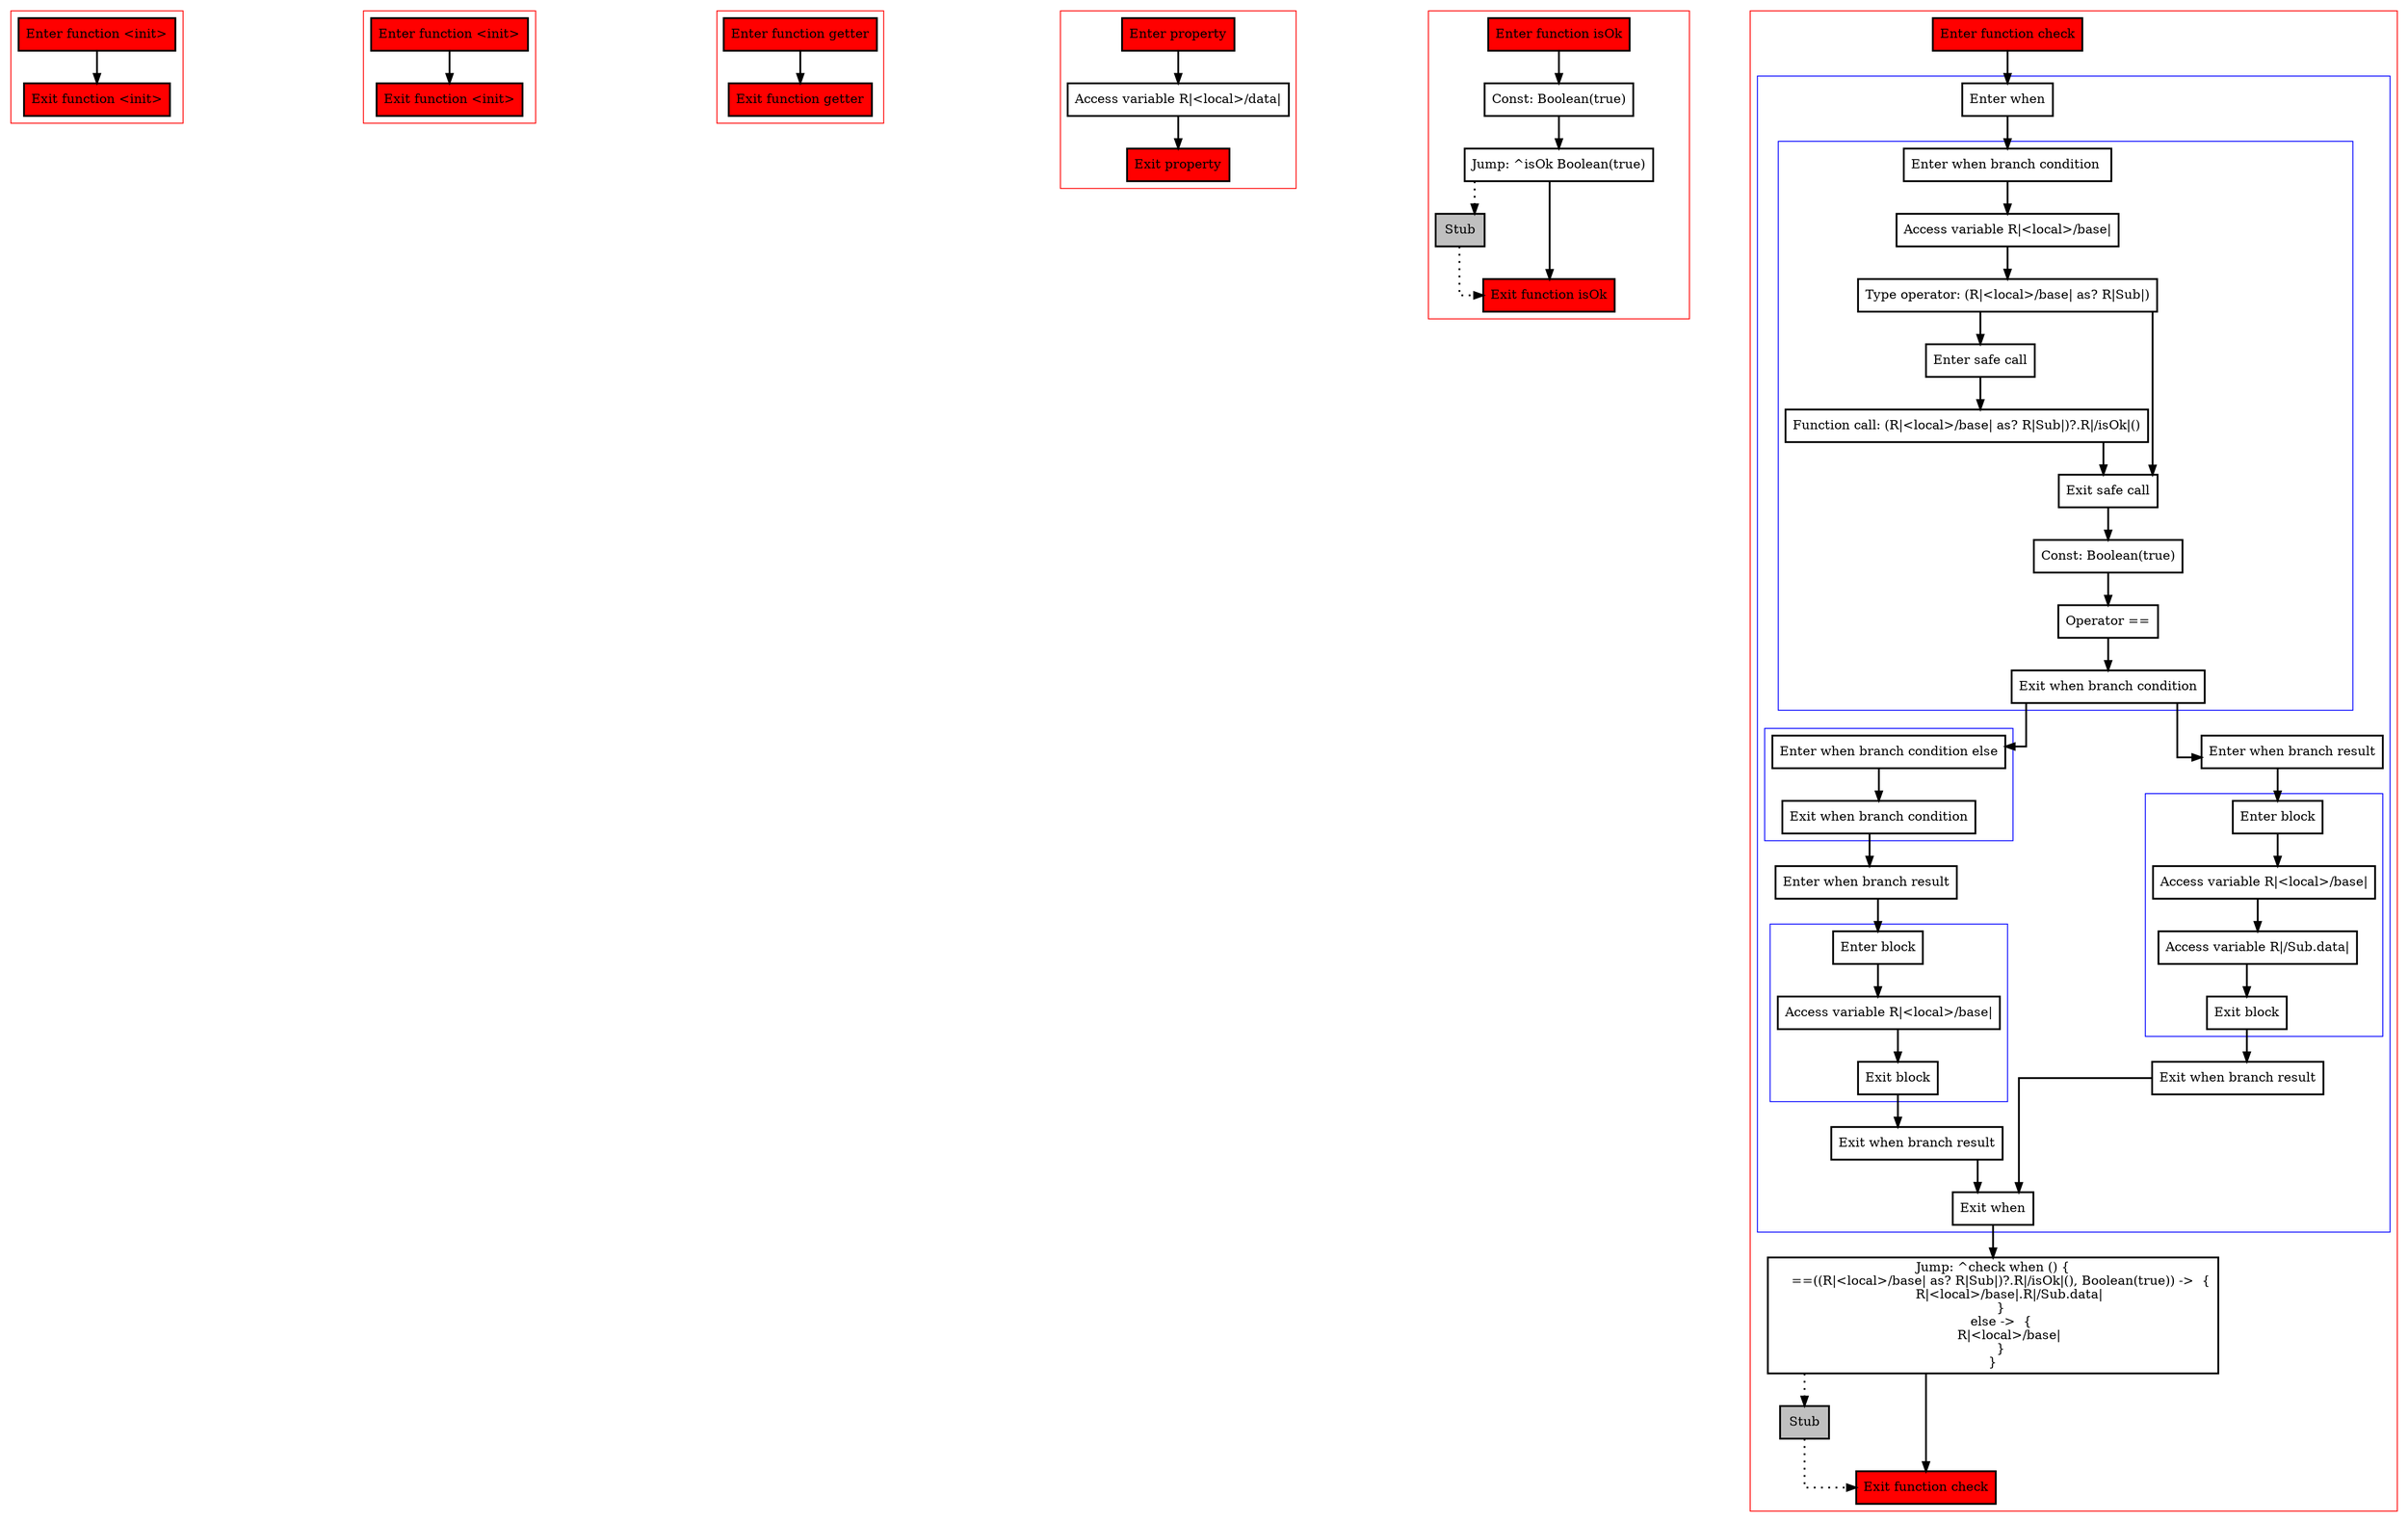 digraph functionCallBound_kt {
    graph [splines=ortho nodesep=3]
    node [shape=box penwidth=2]
    edge [penwidth=2]

    subgraph cluster_0 {
        color=red
        0 [label="Enter function <init>" style="filled" fillcolor=red];
        1 [label="Exit function <init>" style="filled" fillcolor=red];
    }

    0 -> {1};

    subgraph cluster_1 {
        color=red
        2 [label="Enter function <init>" style="filled" fillcolor=red];
        3 [label="Exit function <init>" style="filled" fillcolor=red];
    }

    2 -> {3};

    subgraph cluster_2 {
        color=red
        4 [label="Enter function getter" style="filled" fillcolor=red];
        5 [label="Exit function getter" style="filled" fillcolor=red];
    }

    4 -> {5};

    subgraph cluster_3 {
        color=red
        6 [label="Enter property" style="filled" fillcolor=red];
        7 [label="Access variable R|<local>/data|"];
        8 [label="Exit property" style="filled" fillcolor=red];
    }

    6 -> {7};
    7 -> {8};

    subgraph cluster_4 {
        color=red
        9 [label="Enter function isOk" style="filled" fillcolor=red];
        10 [label="Const: Boolean(true)"];
        11 [label="Jump: ^isOk Boolean(true)"];
        12 [label="Stub" style="filled" fillcolor=gray];
        13 [label="Exit function isOk" style="filled" fillcolor=red];
    }

    9 -> {10};
    10 -> {11};
    11 -> {13};
    11 -> {12} [style=dotted];
    12 -> {13} [style=dotted];

    subgraph cluster_5 {
        color=red
        14 [label="Enter function check" style="filled" fillcolor=red];
        subgraph cluster_6 {
            color=blue
            15 [label="Enter when"];
            subgraph cluster_7 {
                color=blue
                16 [label="Enter when branch condition "];
                17 [label="Access variable R|<local>/base|"];
                18 [label="Type operator: (R|<local>/base| as? R|Sub|)"];
                19 [label="Enter safe call"];
                20 [label="Function call: (R|<local>/base| as? R|Sub|)?.R|/isOk|()"];
                21 [label="Exit safe call"];
                22 [label="Const: Boolean(true)"];
                23 [label="Operator =="];
                24 [label="Exit when branch condition"];
            }
            subgraph cluster_8 {
                color=blue
                25 [label="Enter when branch condition else"];
                26 [label="Exit when branch condition"];
            }
            27 [label="Enter when branch result"];
            subgraph cluster_9 {
                color=blue
                28 [label="Enter block"];
                29 [label="Access variable R|<local>/base|"];
                30 [label="Exit block"];
            }
            31 [label="Exit when branch result"];
            32 [label="Enter when branch result"];
            subgraph cluster_10 {
                color=blue
                33 [label="Enter block"];
                34 [label="Access variable R|<local>/base|"];
                35 [label="Access variable R|/Sub.data|"];
                36 [label="Exit block"];
            }
            37 [label="Exit when branch result"];
            38 [label="Exit when"];
        }
        39 [label="Jump: ^check when () {
    ==((R|<local>/base| as? R|Sub|)?.R|/isOk|(), Boolean(true)) ->  {
        R|<local>/base|.R|/Sub.data|
    }
    else ->  {
        R|<local>/base|
    }
}
"];
        40 [label="Stub" style="filled" fillcolor=gray];
        41 [label="Exit function check" style="filled" fillcolor=red];
    }

    14 -> {15};
    15 -> {16};
    16 -> {17};
    17 -> {18};
    18 -> {19 21};
    19 -> {20};
    20 -> {21};
    21 -> {22};
    22 -> {23};
    23 -> {24};
    24 -> {32 25};
    25 -> {26};
    26 -> {27};
    27 -> {28};
    28 -> {29};
    29 -> {30};
    30 -> {31};
    31 -> {38};
    32 -> {33};
    33 -> {34};
    34 -> {35};
    35 -> {36};
    36 -> {37};
    37 -> {38};
    38 -> {39};
    39 -> {41};
    39 -> {40} [style=dotted];
    40 -> {41} [style=dotted];

}
